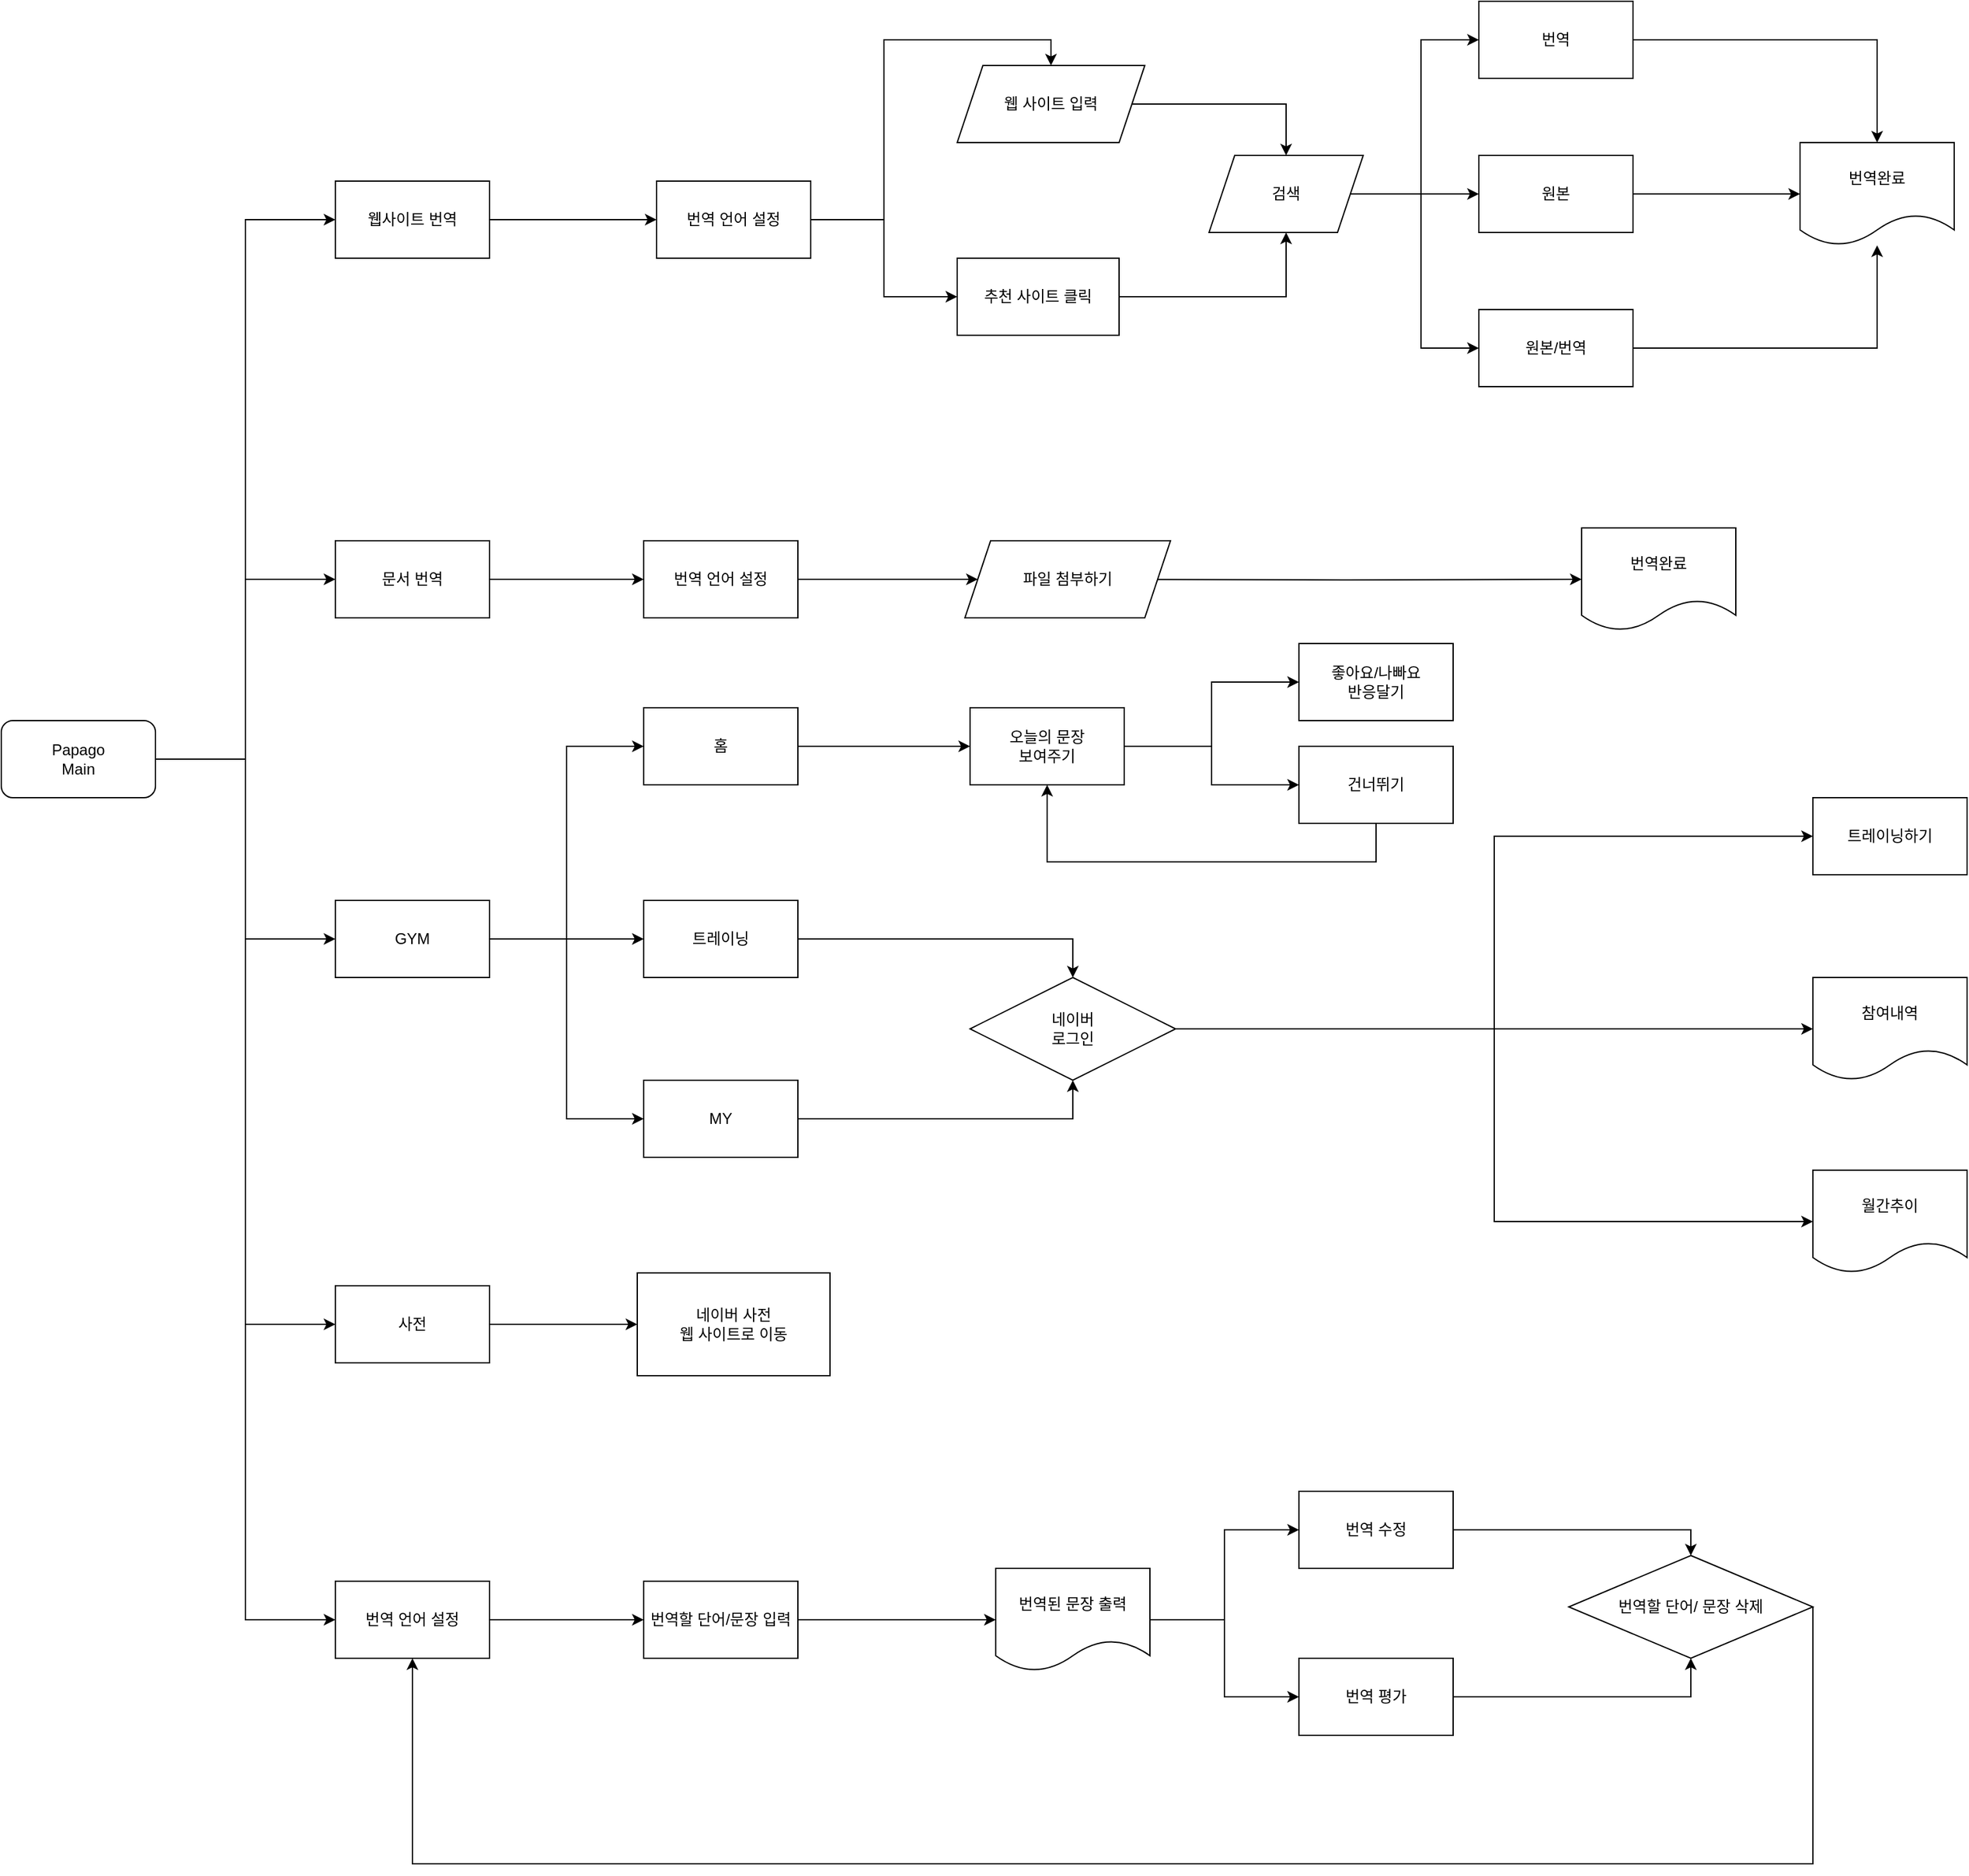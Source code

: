 <mxfile version="21.1.4" type="device">
  <diagram name="페이지-1" id="afFoDCX4KsRdaPJlqIl1">
    <mxGraphModel dx="2670" dy="1942" grid="1" gridSize="10" guides="1" tooltips="1" connect="1" arrows="1" fold="1" page="1" pageScale="1" pageWidth="827" pageHeight="1169" math="0" shadow="0">
      <root>
        <mxCell id="0" />
        <mxCell id="1" parent="0" />
        <mxCell id="Ar1kpiwQdj3wO_DRQXRN-28" style="edgeStyle=orthogonalEdgeStyle;rounded=0;orthogonalLoop=1;jettySize=auto;html=1;entryX=0;entryY=0.5;entryDx=0;entryDy=0;" edge="1" parent="1" source="WXtx0V1FpSxa1ZeAJPxr-1" target="WXtx0V1FpSxa1ZeAJPxr-2">
          <mxGeometry relative="1" as="geometry" />
        </mxCell>
        <mxCell id="Ar1kpiwQdj3wO_DRQXRN-29" style="edgeStyle=orthogonalEdgeStyle;rounded=0;orthogonalLoop=1;jettySize=auto;html=1;entryX=0;entryY=0.5;entryDx=0;entryDy=0;" edge="1" parent="1" source="WXtx0V1FpSxa1ZeAJPxr-1" target="WXtx0V1FpSxa1ZeAJPxr-3">
          <mxGeometry relative="1" as="geometry" />
        </mxCell>
        <mxCell id="Ar1kpiwQdj3wO_DRQXRN-30" style="edgeStyle=orthogonalEdgeStyle;rounded=0;orthogonalLoop=1;jettySize=auto;html=1;entryX=0;entryY=0.5;entryDx=0;entryDy=0;" edge="1" parent="1" source="WXtx0V1FpSxa1ZeAJPxr-1" target="WXtx0V1FpSxa1ZeAJPxr-4">
          <mxGeometry relative="1" as="geometry" />
        </mxCell>
        <mxCell id="Ar1kpiwQdj3wO_DRQXRN-31" style="edgeStyle=orthogonalEdgeStyle;rounded=0;orthogonalLoop=1;jettySize=auto;html=1;entryX=0;entryY=0.5;entryDx=0;entryDy=0;" edge="1" parent="1" source="WXtx0V1FpSxa1ZeAJPxr-1" target="WXtx0V1FpSxa1ZeAJPxr-5">
          <mxGeometry relative="1" as="geometry" />
        </mxCell>
        <mxCell id="Ar1kpiwQdj3wO_DRQXRN-94" style="edgeStyle=orthogonalEdgeStyle;rounded=0;orthogonalLoop=1;jettySize=auto;html=1;entryX=0;entryY=0.5;entryDx=0;entryDy=0;" edge="1" parent="1" source="WXtx0V1FpSxa1ZeAJPxr-1" target="Ar1kpiwQdj3wO_DRQXRN-91">
          <mxGeometry relative="1" as="geometry" />
        </mxCell>
        <mxCell id="WXtx0V1FpSxa1ZeAJPxr-1" value="Papago&lt;br&gt;Main" style="rounded=1;whiteSpace=wrap;html=1;" parent="1" vertex="1">
          <mxGeometry x="-420" y="120" width="120" height="60" as="geometry" />
        </mxCell>
        <mxCell id="Ar1kpiwQdj3wO_DRQXRN-32" style="edgeStyle=orthogonalEdgeStyle;rounded=0;orthogonalLoop=1;jettySize=auto;html=1;entryX=0;entryY=0.5;entryDx=0;entryDy=0;" edge="1" parent="1" source="WXtx0V1FpSxa1ZeAJPxr-2" target="Ar1kpiwQdj3wO_DRQXRN-8">
          <mxGeometry relative="1" as="geometry" />
        </mxCell>
        <mxCell id="WXtx0V1FpSxa1ZeAJPxr-2" value="웹사이트 번역" style="rounded=0;whiteSpace=wrap;html=1;" parent="1" vertex="1">
          <mxGeometry x="-160" y="-300" width="120" height="60" as="geometry" />
        </mxCell>
        <mxCell id="Ar1kpiwQdj3wO_DRQXRN-45" style="edgeStyle=orthogonalEdgeStyle;rounded=0;orthogonalLoop=1;jettySize=auto;html=1;entryX=0;entryY=0.5;entryDx=0;entryDy=0;" edge="1" parent="1" source="WXtx0V1FpSxa1ZeAJPxr-3" target="Ar1kpiwQdj3wO_DRQXRN-9">
          <mxGeometry relative="1" as="geometry" />
        </mxCell>
        <mxCell id="WXtx0V1FpSxa1ZeAJPxr-3" value="문서 번역" style="rounded=0;whiteSpace=wrap;html=1;" parent="1" vertex="1">
          <mxGeometry x="-160" y="-20" width="120" height="60" as="geometry" />
        </mxCell>
        <mxCell id="Ar1kpiwQdj3wO_DRQXRN-53" style="edgeStyle=orthogonalEdgeStyle;rounded=0;orthogonalLoop=1;jettySize=auto;html=1;entryX=0;entryY=0.5;entryDx=0;entryDy=0;" edge="1" parent="1" source="WXtx0V1FpSxa1ZeAJPxr-4" target="Ar1kpiwQdj3wO_DRQXRN-13">
          <mxGeometry relative="1" as="geometry" />
        </mxCell>
        <mxCell id="Ar1kpiwQdj3wO_DRQXRN-54" style="edgeStyle=orthogonalEdgeStyle;rounded=0;orthogonalLoop=1;jettySize=auto;html=1;entryX=0;entryY=0.5;entryDx=0;entryDy=0;" edge="1" parent="1" source="WXtx0V1FpSxa1ZeAJPxr-4" target="Ar1kpiwQdj3wO_DRQXRN-12">
          <mxGeometry relative="1" as="geometry" />
        </mxCell>
        <mxCell id="Ar1kpiwQdj3wO_DRQXRN-55" style="edgeStyle=orthogonalEdgeStyle;rounded=0;orthogonalLoop=1;jettySize=auto;html=1;entryX=0;entryY=0.5;entryDx=0;entryDy=0;" edge="1" parent="1" source="WXtx0V1FpSxa1ZeAJPxr-4" target="Ar1kpiwQdj3wO_DRQXRN-14">
          <mxGeometry relative="1" as="geometry" />
        </mxCell>
        <mxCell id="WXtx0V1FpSxa1ZeAJPxr-4" value="GYM" style="rounded=0;whiteSpace=wrap;html=1;" parent="1" vertex="1">
          <mxGeometry x="-160" y="260" width="120" height="60" as="geometry" />
        </mxCell>
        <mxCell id="Ar1kpiwQdj3wO_DRQXRN-90" style="edgeStyle=orthogonalEdgeStyle;rounded=0;orthogonalLoop=1;jettySize=auto;html=1;entryX=0;entryY=0.5;entryDx=0;entryDy=0;" edge="1" parent="1" source="WXtx0V1FpSxa1ZeAJPxr-5" target="Ar1kpiwQdj3wO_DRQXRN-89">
          <mxGeometry relative="1" as="geometry" />
        </mxCell>
        <mxCell id="WXtx0V1FpSxa1ZeAJPxr-5" value="사전" style="rounded=0;whiteSpace=wrap;html=1;" parent="1" vertex="1">
          <mxGeometry x="-160" y="560" width="120" height="60" as="geometry" />
        </mxCell>
        <mxCell id="Ar1kpiwQdj3wO_DRQXRN-67" style="edgeStyle=orthogonalEdgeStyle;rounded=0;orthogonalLoop=1;jettySize=auto;html=1;entryX=0.5;entryY=1;entryDx=0;entryDy=0;" edge="1" parent="1" source="Ar1kpiwQdj3wO_DRQXRN-2" target="Ar1kpiwQdj3wO_DRQXRN-43">
          <mxGeometry relative="1" as="geometry" />
        </mxCell>
        <mxCell id="Ar1kpiwQdj3wO_DRQXRN-2" value="추천 사이트 클릭" style="rounded=0;whiteSpace=wrap;html=1;" vertex="1" parent="1">
          <mxGeometry x="324" y="-240" width="126" height="60" as="geometry" />
        </mxCell>
        <mxCell id="Ar1kpiwQdj3wO_DRQXRN-40" style="edgeStyle=orthogonalEdgeStyle;rounded=0;orthogonalLoop=1;jettySize=auto;html=1;entryX=0.5;entryY=0;entryDx=0;entryDy=0;" edge="1" parent="1" source="Ar1kpiwQdj3wO_DRQXRN-4" target="Ar1kpiwQdj3wO_DRQXRN-11">
          <mxGeometry relative="1" as="geometry" />
        </mxCell>
        <mxCell id="Ar1kpiwQdj3wO_DRQXRN-4" value="번역" style="rounded=0;whiteSpace=wrap;html=1;" vertex="1" parent="1">
          <mxGeometry x="730" y="-440" width="120" height="60" as="geometry" />
        </mxCell>
        <mxCell id="Ar1kpiwQdj3wO_DRQXRN-73" style="edgeStyle=orthogonalEdgeStyle;rounded=0;orthogonalLoop=1;jettySize=auto;html=1;" edge="1" parent="1" source="Ar1kpiwQdj3wO_DRQXRN-5" target="Ar1kpiwQdj3wO_DRQXRN-11">
          <mxGeometry relative="1" as="geometry" />
        </mxCell>
        <mxCell id="Ar1kpiwQdj3wO_DRQXRN-5" value="원본" style="rounded=0;whiteSpace=wrap;html=1;" vertex="1" parent="1">
          <mxGeometry x="730" y="-320" width="120" height="60" as="geometry" />
        </mxCell>
        <mxCell id="Ar1kpiwQdj3wO_DRQXRN-42" style="edgeStyle=orthogonalEdgeStyle;rounded=0;orthogonalLoop=1;jettySize=auto;html=1;" edge="1" parent="1" source="Ar1kpiwQdj3wO_DRQXRN-6" target="Ar1kpiwQdj3wO_DRQXRN-11">
          <mxGeometry relative="1" as="geometry" />
        </mxCell>
        <mxCell id="Ar1kpiwQdj3wO_DRQXRN-6" value="원본/번역" style="rounded=0;whiteSpace=wrap;html=1;" vertex="1" parent="1">
          <mxGeometry x="730" y="-200" width="120" height="60" as="geometry" />
        </mxCell>
        <mxCell id="Ar1kpiwQdj3wO_DRQXRN-34" style="edgeStyle=orthogonalEdgeStyle;rounded=0;orthogonalLoop=1;jettySize=auto;html=1;entryX=0;entryY=0.5;entryDx=0;entryDy=0;" edge="1" parent="1" source="Ar1kpiwQdj3wO_DRQXRN-8" target="Ar1kpiwQdj3wO_DRQXRN-2">
          <mxGeometry relative="1" as="geometry" />
        </mxCell>
        <mxCell id="Ar1kpiwQdj3wO_DRQXRN-64" style="edgeStyle=orthogonalEdgeStyle;rounded=0;orthogonalLoop=1;jettySize=auto;html=1;entryX=0.5;entryY=0;entryDx=0;entryDy=0;" edge="1" parent="1" source="Ar1kpiwQdj3wO_DRQXRN-8" target="Ar1kpiwQdj3wO_DRQXRN-61">
          <mxGeometry relative="1" as="geometry" />
        </mxCell>
        <mxCell id="Ar1kpiwQdj3wO_DRQXRN-8" value="번역 언어 설정" style="rounded=0;whiteSpace=wrap;html=1;" vertex="1" parent="1">
          <mxGeometry x="90" y="-300" width="120" height="60" as="geometry" />
        </mxCell>
        <mxCell id="Ar1kpiwQdj3wO_DRQXRN-46" style="edgeStyle=orthogonalEdgeStyle;rounded=0;orthogonalLoop=1;jettySize=auto;html=1;entryX=0;entryY=0.5;entryDx=0;entryDy=0;" edge="1" parent="1" source="Ar1kpiwQdj3wO_DRQXRN-9" target="Ar1kpiwQdj3wO_DRQXRN-62">
          <mxGeometry relative="1" as="geometry">
            <mxPoint x="320" y="10" as="targetPoint" />
          </mxGeometry>
        </mxCell>
        <mxCell id="Ar1kpiwQdj3wO_DRQXRN-9" value="번역 언어 설정" style="rounded=0;whiteSpace=wrap;html=1;" vertex="1" parent="1">
          <mxGeometry x="80" y="-20" width="120" height="60" as="geometry" />
        </mxCell>
        <mxCell id="Ar1kpiwQdj3wO_DRQXRN-48" style="edgeStyle=orthogonalEdgeStyle;rounded=0;orthogonalLoop=1;jettySize=auto;html=1;entryX=0;entryY=0.5;entryDx=0;entryDy=0;" edge="1" parent="1" target="Ar1kpiwQdj3wO_DRQXRN-47">
          <mxGeometry relative="1" as="geometry">
            <mxPoint x="440" y="10" as="sourcePoint" />
          </mxGeometry>
        </mxCell>
        <mxCell id="Ar1kpiwQdj3wO_DRQXRN-11" value="번역완료" style="shape=document;whiteSpace=wrap;html=1;boundedLbl=1;" vertex="1" parent="1">
          <mxGeometry x="980" y="-330" width="120" height="80" as="geometry" />
        </mxCell>
        <mxCell id="Ar1kpiwQdj3wO_DRQXRN-79" style="edgeStyle=orthogonalEdgeStyle;rounded=0;orthogonalLoop=1;jettySize=auto;html=1;" edge="1" parent="1" source="Ar1kpiwQdj3wO_DRQXRN-12" target="Ar1kpiwQdj3wO_DRQXRN-78">
          <mxGeometry relative="1" as="geometry" />
        </mxCell>
        <mxCell id="Ar1kpiwQdj3wO_DRQXRN-12" value="홈" style="rounded=0;whiteSpace=wrap;html=1;" vertex="1" parent="1">
          <mxGeometry x="80" y="110" width="120" height="60" as="geometry" />
        </mxCell>
        <mxCell id="Ar1kpiwQdj3wO_DRQXRN-51" style="edgeStyle=orthogonalEdgeStyle;rounded=0;orthogonalLoop=1;jettySize=auto;html=1;entryX=0.5;entryY=0;entryDx=0;entryDy=0;" edge="1" parent="1" source="Ar1kpiwQdj3wO_DRQXRN-13" target="Ar1kpiwQdj3wO_DRQXRN-49">
          <mxGeometry relative="1" as="geometry" />
        </mxCell>
        <mxCell id="Ar1kpiwQdj3wO_DRQXRN-13" value="트레이닝" style="rounded=0;whiteSpace=wrap;html=1;" vertex="1" parent="1">
          <mxGeometry x="80" y="260" width="120" height="60" as="geometry" />
        </mxCell>
        <mxCell id="Ar1kpiwQdj3wO_DRQXRN-52" style="edgeStyle=orthogonalEdgeStyle;rounded=0;orthogonalLoop=1;jettySize=auto;html=1;entryX=0.5;entryY=1;entryDx=0;entryDy=0;" edge="1" parent="1" source="Ar1kpiwQdj3wO_DRQXRN-14" target="Ar1kpiwQdj3wO_DRQXRN-49">
          <mxGeometry relative="1" as="geometry">
            <mxPoint x="420" y="390" as="targetPoint" />
          </mxGeometry>
        </mxCell>
        <mxCell id="Ar1kpiwQdj3wO_DRQXRN-14" value="MY" style="rounded=0;whiteSpace=wrap;html=1;" vertex="1" parent="1">
          <mxGeometry x="80" y="400" width="120" height="60" as="geometry" />
        </mxCell>
        <mxCell id="Ar1kpiwQdj3wO_DRQXRN-15" value="좋아요/나빠요&lt;br&gt;반응달기" style="rounded=0;whiteSpace=wrap;html=1;" vertex="1" parent="1">
          <mxGeometry x="590" y="60" width="120" height="60" as="geometry" />
        </mxCell>
        <mxCell id="Ar1kpiwQdj3wO_DRQXRN-85" style="edgeStyle=orthogonalEdgeStyle;rounded=0;orthogonalLoop=1;jettySize=auto;html=1;entryX=0.5;entryY=1;entryDx=0;entryDy=0;" edge="1" parent="1" source="Ar1kpiwQdj3wO_DRQXRN-16" target="Ar1kpiwQdj3wO_DRQXRN-78">
          <mxGeometry relative="1" as="geometry">
            <Array as="points">
              <mxPoint x="650" y="230" />
              <mxPoint x="394" y="230" />
            </Array>
          </mxGeometry>
        </mxCell>
        <mxCell id="Ar1kpiwQdj3wO_DRQXRN-16" value="건너뛰기" style="rounded=0;whiteSpace=wrap;html=1;" vertex="1" parent="1">
          <mxGeometry x="590" y="140" width="120" height="60" as="geometry" />
        </mxCell>
        <mxCell id="Ar1kpiwQdj3wO_DRQXRN-17" value="트레이닝하기" style="rounded=0;whiteSpace=wrap;html=1;" vertex="1" parent="1">
          <mxGeometry x="990" y="180" width="120" height="60" as="geometry" />
        </mxCell>
        <mxCell id="Ar1kpiwQdj3wO_DRQXRN-68" style="edgeStyle=orthogonalEdgeStyle;rounded=0;orthogonalLoop=1;jettySize=auto;html=1;entryX=0;entryY=0.5;entryDx=0;entryDy=0;" edge="1" parent="1" source="Ar1kpiwQdj3wO_DRQXRN-43" target="Ar1kpiwQdj3wO_DRQXRN-4">
          <mxGeometry relative="1" as="geometry" />
        </mxCell>
        <mxCell id="Ar1kpiwQdj3wO_DRQXRN-69" style="edgeStyle=orthogonalEdgeStyle;rounded=0;orthogonalLoop=1;jettySize=auto;html=1;entryX=0;entryY=0.5;entryDx=0;entryDy=0;" edge="1" parent="1" source="Ar1kpiwQdj3wO_DRQXRN-43" target="Ar1kpiwQdj3wO_DRQXRN-5">
          <mxGeometry relative="1" as="geometry" />
        </mxCell>
        <mxCell id="Ar1kpiwQdj3wO_DRQXRN-70" style="edgeStyle=orthogonalEdgeStyle;rounded=0;orthogonalLoop=1;jettySize=auto;html=1;entryX=0;entryY=0.5;entryDx=0;entryDy=0;" edge="1" parent="1" source="Ar1kpiwQdj3wO_DRQXRN-43" target="Ar1kpiwQdj3wO_DRQXRN-6">
          <mxGeometry relative="1" as="geometry" />
        </mxCell>
        <mxCell id="Ar1kpiwQdj3wO_DRQXRN-43" value="검색" style="shape=parallelogram;perimeter=parallelogramPerimeter;whiteSpace=wrap;html=1;fixedSize=1;" vertex="1" parent="1">
          <mxGeometry x="520" y="-320" width="120" height="60" as="geometry" />
        </mxCell>
        <mxCell id="Ar1kpiwQdj3wO_DRQXRN-47" value="번역완료" style="shape=document;whiteSpace=wrap;html=1;boundedLbl=1;" vertex="1" parent="1">
          <mxGeometry x="810" y="-30" width="120" height="80" as="geometry" />
        </mxCell>
        <mxCell id="Ar1kpiwQdj3wO_DRQXRN-58" style="edgeStyle=orthogonalEdgeStyle;rounded=0;orthogonalLoop=1;jettySize=auto;html=1;entryX=0;entryY=0.5;entryDx=0;entryDy=0;" edge="1" parent="1" source="Ar1kpiwQdj3wO_DRQXRN-49" target="Ar1kpiwQdj3wO_DRQXRN-17">
          <mxGeometry relative="1" as="geometry" />
        </mxCell>
        <mxCell id="Ar1kpiwQdj3wO_DRQXRN-59" style="edgeStyle=orthogonalEdgeStyle;rounded=0;orthogonalLoop=1;jettySize=auto;html=1;entryX=0;entryY=0.5;entryDx=0;entryDy=0;" edge="1" parent="1" source="Ar1kpiwQdj3wO_DRQXRN-49" target="Ar1kpiwQdj3wO_DRQXRN-86">
          <mxGeometry relative="1" as="geometry">
            <mxPoint x="800" y="360" as="targetPoint" />
          </mxGeometry>
        </mxCell>
        <mxCell id="Ar1kpiwQdj3wO_DRQXRN-60" style="edgeStyle=orthogonalEdgeStyle;rounded=0;orthogonalLoop=1;jettySize=auto;html=1;entryX=0;entryY=0.5;entryDx=0;entryDy=0;" edge="1" parent="1" source="Ar1kpiwQdj3wO_DRQXRN-49" target="Ar1kpiwQdj3wO_DRQXRN-88">
          <mxGeometry relative="1" as="geometry">
            <mxPoint x="800" y="450" as="targetPoint" />
          </mxGeometry>
        </mxCell>
        <mxCell id="Ar1kpiwQdj3wO_DRQXRN-49" value="네이버&lt;br&gt;로그인" style="rhombus;whiteSpace=wrap;html=1;" vertex="1" parent="1">
          <mxGeometry x="334" y="320" width="160" height="80" as="geometry" />
        </mxCell>
        <mxCell id="Ar1kpiwQdj3wO_DRQXRN-75" style="edgeStyle=orthogonalEdgeStyle;rounded=0;orthogonalLoop=1;jettySize=auto;html=1;entryX=0.5;entryY=0;entryDx=0;entryDy=0;" edge="1" parent="1" source="Ar1kpiwQdj3wO_DRQXRN-61" target="Ar1kpiwQdj3wO_DRQXRN-43">
          <mxGeometry relative="1" as="geometry" />
        </mxCell>
        <mxCell id="Ar1kpiwQdj3wO_DRQXRN-61" value="웹 사이트 입력" style="shape=parallelogram;perimeter=parallelogramPerimeter;whiteSpace=wrap;html=1;fixedSize=1;" vertex="1" parent="1">
          <mxGeometry x="324" y="-390" width="146" height="60" as="geometry" />
        </mxCell>
        <mxCell id="Ar1kpiwQdj3wO_DRQXRN-62" value="파일 첨부하기" style="shape=parallelogram;perimeter=parallelogramPerimeter;whiteSpace=wrap;html=1;fixedSize=1;" vertex="1" parent="1">
          <mxGeometry x="330" y="-20" width="160" height="60" as="geometry" />
        </mxCell>
        <mxCell id="Ar1kpiwQdj3wO_DRQXRN-80" style="edgeStyle=orthogonalEdgeStyle;rounded=0;orthogonalLoop=1;jettySize=auto;html=1;entryX=0;entryY=0.5;entryDx=0;entryDy=0;" edge="1" parent="1" source="Ar1kpiwQdj3wO_DRQXRN-78" target="Ar1kpiwQdj3wO_DRQXRN-15">
          <mxGeometry relative="1" as="geometry" />
        </mxCell>
        <mxCell id="Ar1kpiwQdj3wO_DRQXRN-81" style="edgeStyle=orthogonalEdgeStyle;rounded=0;orthogonalLoop=1;jettySize=auto;html=1;entryX=0;entryY=0.5;entryDx=0;entryDy=0;" edge="1" parent="1" source="Ar1kpiwQdj3wO_DRQXRN-78" target="Ar1kpiwQdj3wO_DRQXRN-16">
          <mxGeometry relative="1" as="geometry" />
        </mxCell>
        <mxCell id="Ar1kpiwQdj3wO_DRQXRN-78" value="오늘의 문장&lt;br&gt;보여주기" style="rounded=0;whiteSpace=wrap;html=1;" vertex="1" parent="1">
          <mxGeometry x="334" y="110" width="120" height="60" as="geometry" />
        </mxCell>
        <mxCell id="Ar1kpiwQdj3wO_DRQXRN-86" value="참여내역" style="shape=document;whiteSpace=wrap;html=1;boundedLbl=1;" vertex="1" parent="1">
          <mxGeometry x="990" y="320" width="120" height="80" as="geometry" />
        </mxCell>
        <mxCell id="Ar1kpiwQdj3wO_DRQXRN-88" value="월간추이" style="shape=document;whiteSpace=wrap;html=1;boundedLbl=1;" vertex="1" parent="1">
          <mxGeometry x="990" y="470" width="120" height="80" as="geometry" />
        </mxCell>
        <mxCell id="Ar1kpiwQdj3wO_DRQXRN-89" value="네이버 사전&lt;br&gt;웹 사이트로 이동" style="rounded=0;whiteSpace=wrap;html=1;" vertex="1" parent="1">
          <mxGeometry x="75" y="550" width="150" height="80" as="geometry" />
        </mxCell>
        <mxCell id="Ar1kpiwQdj3wO_DRQXRN-95" style="edgeStyle=orthogonalEdgeStyle;rounded=0;orthogonalLoop=1;jettySize=auto;html=1;entryX=0;entryY=0.5;entryDx=0;entryDy=0;" edge="1" parent="1" source="Ar1kpiwQdj3wO_DRQXRN-91" target="Ar1kpiwQdj3wO_DRQXRN-92">
          <mxGeometry relative="1" as="geometry" />
        </mxCell>
        <mxCell id="Ar1kpiwQdj3wO_DRQXRN-91" value="번역 언어 설정" style="rounded=0;whiteSpace=wrap;html=1;" vertex="1" parent="1">
          <mxGeometry x="-160" y="790" width="120" height="60" as="geometry" />
        </mxCell>
        <mxCell id="Ar1kpiwQdj3wO_DRQXRN-96" style="edgeStyle=orthogonalEdgeStyle;rounded=0;orthogonalLoop=1;jettySize=auto;html=1;entryX=0;entryY=0.5;entryDx=0;entryDy=0;" edge="1" parent="1" source="Ar1kpiwQdj3wO_DRQXRN-92" target="Ar1kpiwQdj3wO_DRQXRN-93">
          <mxGeometry relative="1" as="geometry" />
        </mxCell>
        <mxCell id="Ar1kpiwQdj3wO_DRQXRN-92" value="번역할 단어/문장 입력" style="rounded=0;whiteSpace=wrap;html=1;" vertex="1" parent="1">
          <mxGeometry x="80" y="790" width="120" height="60" as="geometry" />
        </mxCell>
        <mxCell id="Ar1kpiwQdj3wO_DRQXRN-99" style="edgeStyle=orthogonalEdgeStyle;rounded=0;orthogonalLoop=1;jettySize=auto;html=1;" edge="1" parent="1" source="Ar1kpiwQdj3wO_DRQXRN-93" target="Ar1kpiwQdj3wO_DRQXRN-97">
          <mxGeometry relative="1" as="geometry" />
        </mxCell>
        <mxCell id="Ar1kpiwQdj3wO_DRQXRN-100" style="edgeStyle=orthogonalEdgeStyle;rounded=0;orthogonalLoop=1;jettySize=auto;html=1;entryX=0;entryY=0.5;entryDx=0;entryDy=0;" edge="1" parent="1" source="Ar1kpiwQdj3wO_DRQXRN-93" target="Ar1kpiwQdj3wO_DRQXRN-98">
          <mxGeometry relative="1" as="geometry" />
        </mxCell>
        <mxCell id="Ar1kpiwQdj3wO_DRQXRN-93" value="번역된 문장 출력" style="shape=document;whiteSpace=wrap;html=1;boundedLbl=1;" vertex="1" parent="1">
          <mxGeometry x="354" y="780" width="120" height="80" as="geometry" />
        </mxCell>
        <mxCell id="Ar1kpiwQdj3wO_DRQXRN-102" style="edgeStyle=orthogonalEdgeStyle;rounded=0;orthogonalLoop=1;jettySize=auto;html=1;entryX=0.5;entryY=0;entryDx=0;entryDy=0;" edge="1" parent="1" source="Ar1kpiwQdj3wO_DRQXRN-97" target="Ar1kpiwQdj3wO_DRQXRN-101">
          <mxGeometry relative="1" as="geometry" />
        </mxCell>
        <mxCell id="Ar1kpiwQdj3wO_DRQXRN-97" value="번역 수정" style="rounded=0;whiteSpace=wrap;html=1;" vertex="1" parent="1">
          <mxGeometry x="590" y="720" width="120" height="60" as="geometry" />
        </mxCell>
        <mxCell id="Ar1kpiwQdj3wO_DRQXRN-103" style="edgeStyle=orthogonalEdgeStyle;rounded=0;orthogonalLoop=1;jettySize=auto;html=1;entryX=0.5;entryY=1;entryDx=0;entryDy=0;" edge="1" parent="1" source="Ar1kpiwQdj3wO_DRQXRN-98" target="Ar1kpiwQdj3wO_DRQXRN-101">
          <mxGeometry relative="1" as="geometry" />
        </mxCell>
        <mxCell id="Ar1kpiwQdj3wO_DRQXRN-98" value="번역 평가" style="rounded=0;whiteSpace=wrap;html=1;" vertex="1" parent="1">
          <mxGeometry x="590" y="850" width="120" height="60" as="geometry" />
        </mxCell>
        <mxCell id="Ar1kpiwQdj3wO_DRQXRN-104" style="edgeStyle=orthogonalEdgeStyle;rounded=0;orthogonalLoop=1;jettySize=auto;html=1;entryX=0.5;entryY=1;entryDx=0;entryDy=0;exitX=1;exitY=0.5;exitDx=0;exitDy=0;" edge="1" parent="1" source="Ar1kpiwQdj3wO_DRQXRN-101" target="Ar1kpiwQdj3wO_DRQXRN-91">
          <mxGeometry relative="1" as="geometry">
            <Array as="points">
              <mxPoint x="990" y="1010" />
              <mxPoint x="-100" y="1010" />
            </Array>
          </mxGeometry>
        </mxCell>
        <mxCell id="Ar1kpiwQdj3wO_DRQXRN-101" value="번역할 단어/ 문장 삭제" style="rhombus;whiteSpace=wrap;html=1;" vertex="1" parent="1">
          <mxGeometry x="800" y="770" width="190" height="80" as="geometry" />
        </mxCell>
      </root>
    </mxGraphModel>
  </diagram>
</mxfile>

